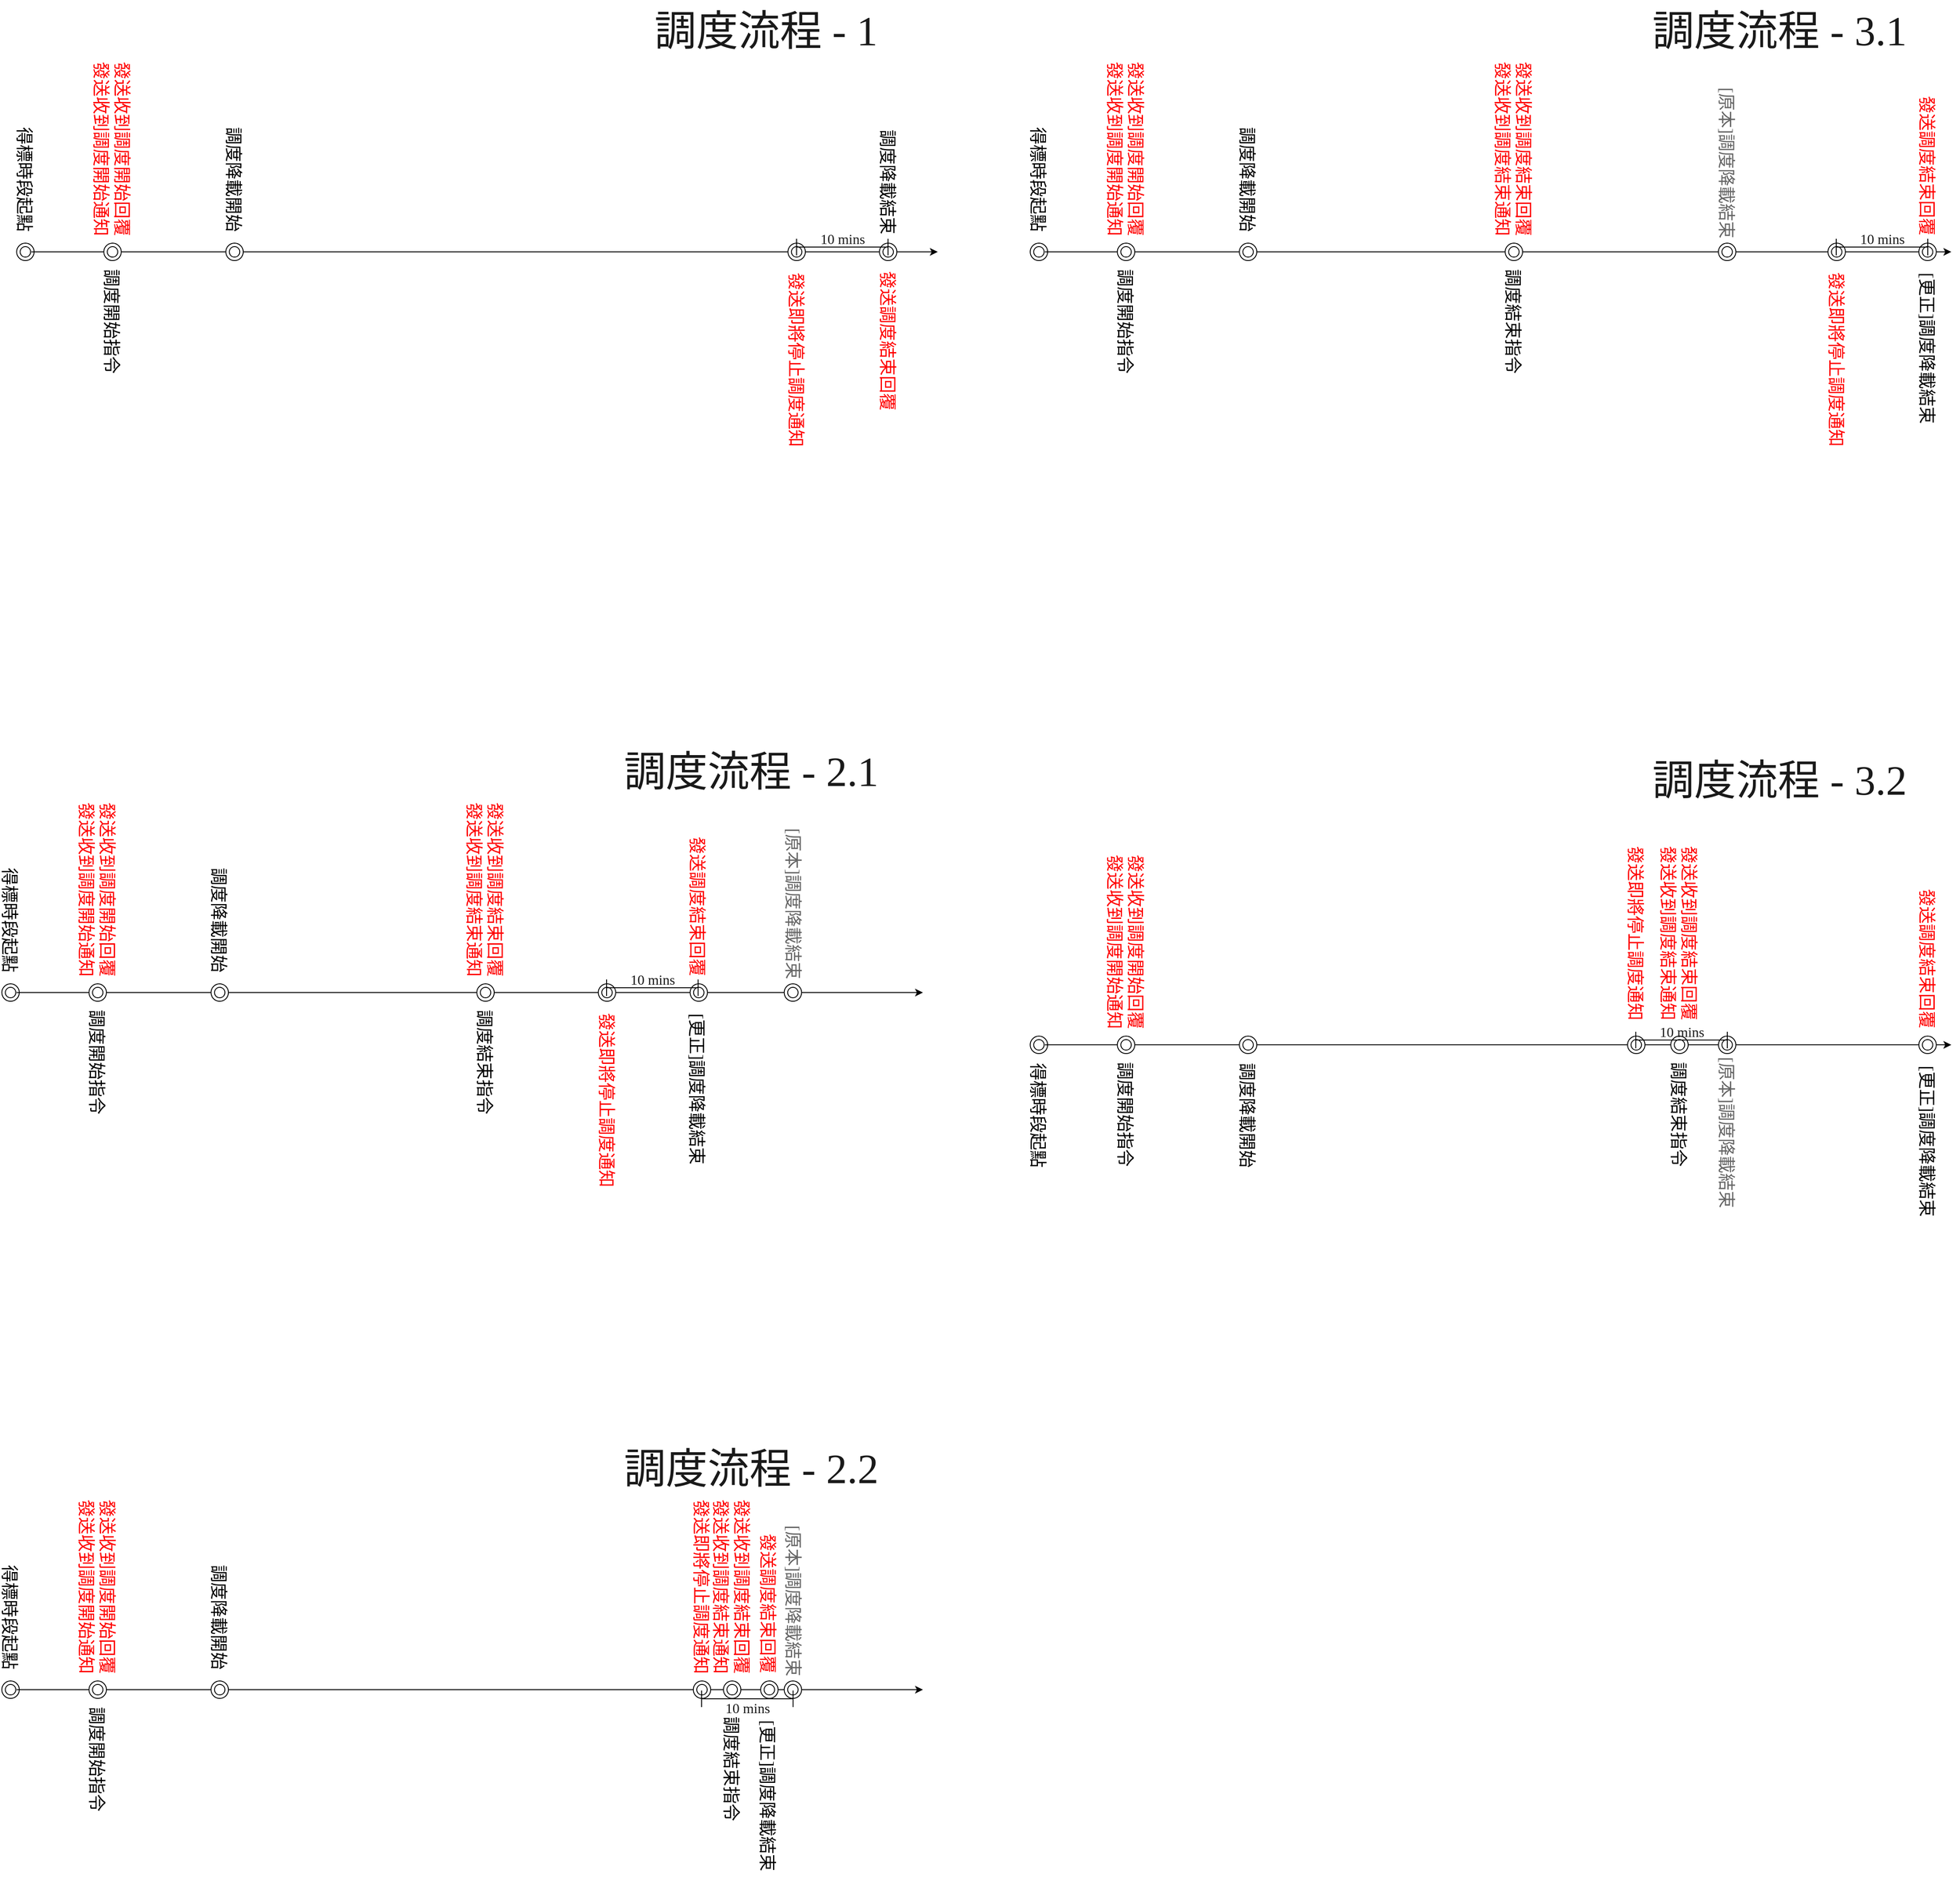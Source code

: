 <mxfile version="14.6.13" type="device"><diagram id="-KvH7I_FwMysHBE0Klae" name="Page-1"><mxGraphModel dx="1551" dy="1151" grid="1" gridSize="10" guides="1" tooltips="1" connect="1" arrows="1" fold="1" page="1" pageScale="1" pageWidth="1169" pageHeight="827" math="0" shadow="0"><root><mxCell id="0"/><mxCell id="1" parent="0"/><mxCell id="nEykmZbXrUPnzyIt3Fk6-1" value="" style="endArrow=classic;html=1;startArrow=none;" parent="1" edge="1"><mxGeometry width="50" height="50" relative="1" as="geometry"><mxPoint x="77" y="329.06" as="sourcePoint"/><mxPoint x="1127" y="329.06" as="targetPoint"/></mxGeometry></mxCell><mxCell id="nEykmZbXrUPnzyIt3Fk6-2" value="" style="ellipse;shape=doubleEllipse;whiteSpace=wrap;html=1;aspect=fixed;" parent="1" vertex="1"><mxGeometry x="70.12" y="319.06" width="20" height="20" as="geometry"/></mxCell><mxCell id="nEykmZbXrUPnzyIt3Fk6-3" value="" style="endArrow=none;html=1;" parent="1" target="nEykmZbXrUPnzyIt3Fk6-2" edge="1"><mxGeometry width="50" height="50" relative="1" as="geometry"><mxPoint x="87" y="329.06" as="sourcePoint"/><mxPoint x="1167" y="329.06" as="targetPoint"/></mxGeometry></mxCell><mxCell id="nEykmZbXrUPnzyIt3Fk6-4" value="得標時段起點" style="text;html=1;strokeColor=none;fillColor=none;align=center;verticalAlign=middle;whiteSpace=wrap;rounded=0;rotation=90;fontFamily=微軟正黑體;fontSize=20;" parent="1" vertex="1"><mxGeometry x="7" y="235.94" width="146.25" height="20" as="geometry"/></mxCell><mxCell id="nEykmZbXrUPnzyIt3Fk6-5" value="" style="ellipse;shape=doubleEllipse;whiteSpace=wrap;html=1;aspect=fixed;" parent="1" vertex="1"><mxGeometry x="170.12" y="319.06" width="20" height="20" as="geometry"/></mxCell><mxCell id="nEykmZbXrUPnzyIt3Fk6-6" value="調度開始指令" style="text;html=1;strokeColor=none;fillColor=none;align=center;verticalAlign=middle;whiteSpace=wrap;rounded=0;rotation=90;fontFamily=微軟正黑體;fontSize=20;" parent="1" vertex="1"><mxGeometry x="107" y="399.06" width="146.25" height="20" as="geometry"/></mxCell><mxCell id="nEykmZbXrUPnzyIt3Fk6-7" value="" style="ellipse;shape=doubleEllipse;whiteSpace=wrap;html=1;aspect=fixed;" parent="1" vertex="1"><mxGeometry x="310.12" y="319.06" width="20" height="20" as="geometry"/></mxCell><mxCell id="nEykmZbXrUPnzyIt3Fk6-8" value="調度降載開始" style="text;html=1;strokeColor=none;fillColor=none;align=center;verticalAlign=middle;whiteSpace=wrap;rounded=0;rotation=90;fontFamily=微軟正黑體;fontSize=20;" parent="1" vertex="1"><mxGeometry x="247" y="235.94" width="146.25" height="20" as="geometry"/></mxCell><mxCell id="nEykmZbXrUPnzyIt3Fk6-9" value="發送收到調度開始回覆&lt;br&gt;發送收到調度開始通知" style="text;html=1;strokeColor=none;fillColor=none;align=center;verticalAlign=middle;whiteSpace=wrap;rounded=0;rotation=90;fontFamily=微軟正黑體;fontSize=20;fontColor=#FF0000;" parent="1" vertex="1"><mxGeometry x="72" y="180" width="216.25" height="61.88" as="geometry"/></mxCell><mxCell id="nEykmZbXrUPnzyIt3Fk6-11" value="" style="ellipse;shape=doubleEllipse;whiteSpace=wrap;html=1;aspect=fixed;" parent="1" vertex="1"><mxGeometry x="1060.12" y="319.06" width="20" height="20" as="geometry"/></mxCell><mxCell id="nEykmZbXrUPnzyIt3Fk6-12" value="調度降載結束" style="text;html=1;strokeColor=none;fillColor=none;align=center;verticalAlign=middle;whiteSpace=wrap;rounded=0;rotation=90;fontFamily=微軟正黑體;fontSize=20;" parent="1" vertex="1"><mxGeometry x="999.5" y="238.44" width="141.25" height="20" as="geometry"/></mxCell><mxCell id="nEykmZbXrUPnzyIt3Fk6-13" value="" style="ellipse;shape=doubleEllipse;whiteSpace=wrap;html=1;aspect=fixed;" parent="1" vertex="1"><mxGeometry x="955.13" y="319.06" width="20" height="20" as="geometry"/></mxCell><mxCell id="nEykmZbXrUPnzyIt3Fk6-16" value="發送即將停止調度通知" style="text;html=1;strokeColor=none;fillColor=none;align=center;verticalAlign=middle;whiteSpace=wrap;rounded=0;rotation=90;fontFamily=微軟正黑體;fontSize=20;fontColor=#FF0000;" parent="1" vertex="1"><mxGeometry x="853.62" y="442.44" width="223" height="20" as="geometry"/></mxCell><mxCell id="nEykmZbXrUPnzyIt3Fk6-18" value="&lt;span style=&quot;color: rgb(255 , 0 , 0)&quot;&gt;發送調度結束回覆&lt;/span&gt;" style="text;html=1;strokeColor=none;fillColor=none;align=center;verticalAlign=middle;whiteSpace=wrap;rounded=0;rotation=90;fontFamily=微軟正黑體;fontSize=20;" parent="1" vertex="1"><mxGeometry x="977.31" y="421.26" width="185.63" height="20" as="geometry"/></mxCell><mxCell id="nEykmZbXrUPnzyIt3Fk6-19" value="調度流程 - 1" style="text;html=1;strokeColor=none;fillColor=none;align=center;verticalAlign=middle;whiteSpace=wrap;rounded=0;fontFamily=微軟正黑體;fontSize=48;fontColor=#1A1A1A;" parent="1" vertex="1"><mxGeometry x="740" y="40" width="380" height="70" as="geometry"/></mxCell><mxCell id="nEykmZbXrUPnzyIt3Fk6-20" value="" style="endArrow=classic;html=1;startArrow=none;" parent="1" edge="1"><mxGeometry width="50" height="50" relative="1" as="geometry"><mxPoint x="1240" y="329.06" as="sourcePoint"/><mxPoint x="2290" y="329.06" as="targetPoint"/></mxGeometry></mxCell><mxCell id="nEykmZbXrUPnzyIt3Fk6-21" value="" style="ellipse;shape=doubleEllipse;whiteSpace=wrap;html=1;aspect=fixed;" parent="1" vertex="1"><mxGeometry x="1233.12" y="319.06" width="20" height="20" as="geometry"/></mxCell><mxCell id="nEykmZbXrUPnzyIt3Fk6-22" value="" style="endArrow=none;html=1;" parent="1" target="nEykmZbXrUPnzyIt3Fk6-21" edge="1"><mxGeometry width="50" height="50" relative="1" as="geometry"><mxPoint x="1250" y="329.06" as="sourcePoint"/><mxPoint x="2330" y="329.06" as="targetPoint"/></mxGeometry></mxCell><mxCell id="nEykmZbXrUPnzyIt3Fk6-23" value="得標時段起點" style="text;html=1;strokeColor=none;fillColor=none;align=center;verticalAlign=middle;whiteSpace=wrap;rounded=0;rotation=90;fontFamily=微軟正黑體;fontSize=20;" parent="1" vertex="1"><mxGeometry x="1170" y="235.94" width="146.25" height="20" as="geometry"/></mxCell><mxCell id="nEykmZbXrUPnzyIt3Fk6-24" value="" style="ellipse;shape=doubleEllipse;whiteSpace=wrap;html=1;aspect=fixed;" parent="1" vertex="1"><mxGeometry x="1333.12" y="319.06" width="20" height="20" as="geometry"/></mxCell><mxCell id="nEykmZbXrUPnzyIt3Fk6-25" value="調度開始指令" style="text;html=1;strokeColor=none;fillColor=none;align=center;verticalAlign=middle;whiteSpace=wrap;rounded=0;rotation=90;fontFamily=微軟正黑體;fontSize=20;" parent="1" vertex="1"><mxGeometry x="1270" y="399.06" width="146.25" height="20" as="geometry"/></mxCell><mxCell id="nEykmZbXrUPnzyIt3Fk6-26" value="" style="ellipse;shape=doubleEllipse;whiteSpace=wrap;html=1;aspect=fixed;" parent="1" vertex="1"><mxGeometry x="1473.12" y="319.06" width="20" height="20" as="geometry"/></mxCell><mxCell id="nEykmZbXrUPnzyIt3Fk6-27" value="調度降載開始" style="text;html=1;strokeColor=none;fillColor=none;align=center;verticalAlign=middle;whiteSpace=wrap;rounded=0;rotation=90;fontFamily=微軟正黑體;fontSize=20;" parent="1" vertex="1"><mxGeometry x="1410" y="235.94" width="146.25" height="20" as="geometry"/></mxCell><mxCell id="nEykmZbXrUPnzyIt3Fk6-28" value="發送收到調度開始回覆&lt;br&gt;發送收到調度開始通知" style="text;html=1;strokeColor=none;fillColor=none;align=center;verticalAlign=middle;whiteSpace=wrap;rounded=0;rotation=90;fontFamily=微軟正黑體;fontSize=20;fontColor=#FF0000;" parent="1" vertex="1"><mxGeometry x="1235" y="180" width="216.25" height="61.88" as="geometry"/></mxCell><mxCell id="nEykmZbXrUPnzyIt3Fk6-29" value="" style="ellipse;shape=doubleEllipse;whiteSpace=wrap;html=1;aspect=fixed;" parent="1" vertex="1"><mxGeometry x="2022.81" y="319.06" width="20" height="20" as="geometry"/></mxCell><mxCell id="nEykmZbXrUPnzyIt3Fk6-30" value="[原本]調度降載結束" style="text;html=1;strokeColor=none;fillColor=none;align=center;verticalAlign=middle;whiteSpace=wrap;rounded=0;rotation=90;fontFamily=微軟正黑體;fontSize=20;fontColor=#666666;" parent="1" vertex="1"><mxGeometry x="1941.1" y="217.34" width="183.44" height="20" as="geometry"/></mxCell><mxCell id="nEykmZbXrUPnzyIt3Fk6-31" value="" style="ellipse;shape=doubleEllipse;whiteSpace=wrap;html=1;aspect=fixed;" parent="1" vertex="1"><mxGeometry x="2148.51" y="319.06" width="20" height="20" as="geometry"/></mxCell><mxCell id="nEykmZbXrUPnzyIt3Fk6-32" value="發送即將停止調度通知" style="text;html=1;strokeColor=none;fillColor=none;align=center;verticalAlign=middle;whiteSpace=wrap;rounded=0;rotation=90;fontFamily=微軟正黑體;fontSize=20;fontColor=#FF0000;" parent="1" vertex="1"><mxGeometry x="2047" y="442.44" width="223" height="20" as="geometry"/></mxCell><mxCell id="nEykmZbXrUPnzyIt3Fk6-34" value="調度流程 - 3.1" style="text;html=1;strokeColor=none;fillColor=none;align=center;verticalAlign=middle;whiteSpace=wrap;rounded=0;fontFamily=微軟正黑體;fontSize=48;fontColor=#1A1A1A;" parent="1" vertex="1"><mxGeometry x="1903" y="40" width="380" height="70" as="geometry"/></mxCell><mxCell id="nEykmZbXrUPnzyIt3Fk6-36" value="" style="shape=crossbar;whiteSpace=wrap;html=1;rounded=1;fontFamily=微軟正黑體;fontSize=48;fontColor=#1A1A1A;" parent="1" vertex="1"><mxGeometry x="965" y="314" width="105" height="19.06" as="geometry"/></mxCell><mxCell id="nEykmZbXrUPnzyIt3Fk6-38" value="10 mins" style="text;html=1;strokeColor=none;fillColor=none;align=center;verticalAlign=middle;whiteSpace=wrap;rounded=0;fontFamily=微軟正黑體;fontSize=16;fontColor=#1A1A1A;" parent="1" vertex="1"><mxGeometry x="982.5" y="304" width="70" height="20" as="geometry"/></mxCell><mxCell id="nEykmZbXrUPnzyIt3Fk6-40" value="10 mins" style="text;html=1;strokeColor=none;fillColor=none;align=center;verticalAlign=middle;whiteSpace=wrap;rounded=0;fontFamily=微軟正黑體;fontSize=16;fontColor=#1A1A1A;" parent="1" vertex="1"><mxGeometry x="2175.5" y="304" width="70" height="20" as="geometry"/></mxCell><mxCell id="nEykmZbXrUPnzyIt3Fk6-41" value="" style="ellipse;shape=doubleEllipse;whiteSpace=wrap;html=1;aspect=fixed;" parent="1" vertex="1"><mxGeometry x="1778.12" y="319.06" width="20" height="20" as="geometry"/></mxCell><mxCell id="nEykmZbXrUPnzyIt3Fk6-42" value="調度結束指令" style="text;html=1;strokeColor=none;fillColor=none;align=center;verticalAlign=middle;whiteSpace=wrap;rounded=0;rotation=90;fontFamily=微軟正黑體;fontSize=20;" parent="1" vertex="1"><mxGeometry x="1715" y="399.06" width="146.25" height="20" as="geometry"/></mxCell><mxCell id="nEykmZbXrUPnzyIt3Fk6-43" value="發送收到調度結束回覆&lt;br&gt;發送收到調度結束通知" style="text;html=1;strokeColor=none;fillColor=none;align=center;verticalAlign=middle;whiteSpace=wrap;rounded=0;rotation=90;fontFamily=微軟正黑體;fontSize=20;fontColor=#FF0000;" parent="1" vertex="1"><mxGeometry x="1680" y="180" width="216.25" height="61.88" as="geometry"/></mxCell><mxCell id="nEykmZbXrUPnzyIt3Fk6-45" value="[更正]調度降載結束" style="text;html=1;strokeColor=none;fillColor=none;align=center;verticalAlign=middle;whiteSpace=wrap;rounded=0;rotation=90;fontFamily=微軟正黑體;fontSize=20;" parent="1" vertex="1"><mxGeometry x="2171.1" y="430" width="183.44" height="20" as="geometry"/></mxCell><mxCell id="nEykmZbXrUPnzyIt3Fk6-46" value="&lt;span style=&quot;color: rgb(255 , 0 , 0)&quot;&gt;發送調度結束回覆&lt;/span&gt;" style="text;html=1;strokeColor=none;fillColor=none;align=center;verticalAlign=middle;whiteSpace=wrap;rounded=0;rotation=90;fontFamily=微軟正黑體;fontSize=20;" parent="1" vertex="1"><mxGeometry x="2170" y="220" width="185.63" height="20" as="geometry"/></mxCell><mxCell id="nEykmZbXrUPnzyIt3Fk6-47" value="" style="ellipse;shape=doubleEllipse;whiteSpace=wrap;html=1;aspect=fixed;" parent="1" vertex="1"><mxGeometry x="2252.81" y="319.06" width="20" height="20" as="geometry"/></mxCell><mxCell id="nEykmZbXrUPnzyIt3Fk6-39" value="" style="shape=crossbar;whiteSpace=wrap;html=1;rounded=1;fontFamily=微軟正黑體;fontSize=48;fontColor=#1A1A1A;" parent="1" vertex="1"><mxGeometry x="2158" y="314" width="105" height="19.06" as="geometry"/></mxCell><mxCell id="nEykmZbXrUPnzyIt3Fk6-48" value="" style="endArrow=classic;html=1;startArrow=none;" parent="1" edge="1"><mxGeometry width="50" height="50" relative="1" as="geometry"><mxPoint x="60" y="1179.06" as="sourcePoint"/><mxPoint x="1110" y="1179.06" as="targetPoint"/></mxGeometry></mxCell><mxCell id="nEykmZbXrUPnzyIt3Fk6-49" value="" style="ellipse;shape=doubleEllipse;whiteSpace=wrap;html=1;aspect=fixed;" parent="1" vertex="1"><mxGeometry x="53.12" y="1169.06" width="20" height="20" as="geometry"/></mxCell><mxCell id="nEykmZbXrUPnzyIt3Fk6-50" value="" style="endArrow=none;html=1;" parent="1" target="nEykmZbXrUPnzyIt3Fk6-49" edge="1"><mxGeometry width="50" height="50" relative="1" as="geometry"><mxPoint x="70" y="1179.06" as="sourcePoint"/><mxPoint x="1150" y="1179.06" as="targetPoint"/></mxGeometry></mxCell><mxCell id="nEykmZbXrUPnzyIt3Fk6-51" value="得標時段起點" style="text;html=1;strokeColor=none;fillColor=none;align=center;verticalAlign=middle;whiteSpace=wrap;rounded=0;rotation=90;fontFamily=微軟正黑體;fontSize=20;" parent="1" vertex="1"><mxGeometry x="-10" y="1085.94" width="146.25" height="20" as="geometry"/></mxCell><mxCell id="nEykmZbXrUPnzyIt3Fk6-52" value="" style="ellipse;shape=doubleEllipse;whiteSpace=wrap;html=1;aspect=fixed;" parent="1" vertex="1"><mxGeometry x="153.12" y="1169.06" width="20" height="20" as="geometry"/></mxCell><mxCell id="nEykmZbXrUPnzyIt3Fk6-53" value="調度開始指令" style="text;html=1;strokeColor=none;fillColor=none;align=center;verticalAlign=middle;whiteSpace=wrap;rounded=0;rotation=90;fontFamily=微軟正黑體;fontSize=20;" parent="1" vertex="1"><mxGeometry x="90" y="1249.06" width="146.25" height="20" as="geometry"/></mxCell><mxCell id="nEykmZbXrUPnzyIt3Fk6-54" value="" style="ellipse;shape=doubleEllipse;whiteSpace=wrap;html=1;aspect=fixed;" parent="1" vertex="1"><mxGeometry x="293.12" y="1169.06" width="20" height="20" as="geometry"/></mxCell><mxCell id="nEykmZbXrUPnzyIt3Fk6-55" value="調度降載開始" style="text;html=1;strokeColor=none;fillColor=none;align=center;verticalAlign=middle;whiteSpace=wrap;rounded=0;rotation=90;fontFamily=微軟正黑體;fontSize=20;" parent="1" vertex="1"><mxGeometry x="230" y="1085.94" width="146.25" height="20" as="geometry"/></mxCell><mxCell id="nEykmZbXrUPnzyIt3Fk6-56" value="發送收到調度開始回覆&lt;br&gt;發送收到調度開始通知" style="text;html=1;strokeColor=none;fillColor=none;align=center;verticalAlign=middle;whiteSpace=wrap;rounded=0;rotation=90;fontFamily=微軟正黑體;fontSize=20;fontColor=#FF0000;" parent="1" vertex="1"><mxGeometry x="55" y="1030" width="216.25" height="61.88" as="geometry"/></mxCell><mxCell id="nEykmZbXrUPnzyIt3Fk6-57" value="" style="ellipse;shape=doubleEllipse;whiteSpace=wrap;html=1;aspect=fixed;" parent="1" vertex="1"><mxGeometry x="842.81" y="1169.06" width="20" height="20" as="geometry"/></mxCell><mxCell id="nEykmZbXrUPnzyIt3Fk6-58" value="[原本]調度降載結束" style="text;html=1;strokeColor=none;fillColor=none;align=center;verticalAlign=middle;whiteSpace=wrap;rounded=0;rotation=90;fontFamily=微軟正黑體;fontSize=20;fontColor=#666666;" parent="1" vertex="1"><mxGeometry x="870.0" y="1067.34" width="183.44" height="20" as="geometry"/></mxCell><mxCell id="nEykmZbXrUPnzyIt3Fk6-59" value="" style="ellipse;shape=doubleEllipse;whiteSpace=wrap;html=1;aspect=fixed;" parent="1" vertex="1"><mxGeometry x="737.51" y="1169.06" width="20" height="20" as="geometry"/></mxCell><mxCell id="nEykmZbXrUPnzyIt3Fk6-60" value="發送即將停止調度通知" style="text;html=1;strokeColor=none;fillColor=none;align=center;verticalAlign=middle;whiteSpace=wrap;rounded=0;rotation=90;fontFamily=微軟正黑體;fontSize=20;fontColor=#FF0000;" parent="1" vertex="1"><mxGeometry x="636" y="1292.44" width="223" height="20" as="geometry"/></mxCell><mxCell id="nEykmZbXrUPnzyIt3Fk6-61" value="調度流程 - 2.1" style="text;html=1;strokeColor=none;fillColor=none;align=center;verticalAlign=middle;whiteSpace=wrap;rounded=0;fontFamily=微軟正黑體;fontSize=48;fontColor=#1A1A1A;" parent="1" vertex="1"><mxGeometry x="723" y="890" width="380" height="70" as="geometry"/></mxCell><mxCell id="nEykmZbXrUPnzyIt3Fk6-62" value="10 mins" style="text;html=1;strokeColor=none;fillColor=none;align=center;verticalAlign=middle;whiteSpace=wrap;rounded=0;fontFamily=微軟正黑體;fontSize=16;fontColor=#1A1A1A;" parent="1" vertex="1"><mxGeometry x="764.5" y="1154" width="70" height="20" as="geometry"/></mxCell><mxCell id="nEykmZbXrUPnzyIt3Fk6-63" value="" style="ellipse;shape=doubleEllipse;whiteSpace=wrap;html=1;aspect=fixed;" parent="1" vertex="1"><mxGeometry x="598.12" y="1169.06" width="20" height="20" as="geometry"/></mxCell><mxCell id="nEykmZbXrUPnzyIt3Fk6-64" value="調度結束指令" style="text;html=1;strokeColor=none;fillColor=none;align=center;verticalAlign=middle;whiteSpace=wrap;rounded=0;rotation=90;fontFamily=微軟正黑體;fontSize=20;" parent="1" vertex="1"><mxGeometry x="535" y="1249.06" width="146.25" height="20" as="geometry"/></mxCell><mxCell id="nEykmZbXrUPnzyIt3Fk6-65" value="發送收到調度結束回覆&lt;br&gt;發送收到調度結束通知" style="text;html=1;strokeColor=none;fillColor=none;align=center;verticalAlign=middle;whiteSpace=wrap;rounded=0;rotation=90;fontFamily=微軟正黑體;fontSize=20;fontColor=#FF0000;" parent="1" vertex="1"><mxGeometry x="500" y="1030" width="216.25" height="61.88" as="geometry"/></mxCell><mxCell id="nEykmZbXrUPnzyIt3Fk6-66" value="[更正]調度降載結束" style="text;html=1;strokeColor=none;fillColor=none;align=center;verticalAlign=middle;whiteSpace=wrap;rounded=0;rotation=90;fontFamily=微軟正黑體;fontSize=20;" parent="1" vertex="1"><mxGeometry x="760.0" y="1280" width="183.44" height="20" as="geometry"/></mxCell><mxCell id="nEykmZbXrUPnzyIt3Fk6-67" value="&lt;span style=&quot;color: rgb(255 , 0 , 0)&quot;&gt;發送調度結束回覆&lt;/span&gt;" style="text;html=1;strokeColor=none;fillColor=none;align=center;verticalAlign=middle;whiteSpace=wrap;rounded=0;rotation=90;fontFamily=微軟正黑體;fontSize=20;" parent="1" vertex="1"><mxGeometry x="759" y="1070" width="185.63" height="20" as="geometry"/></mxCell><mxCell id="nEykmZbXrUPnzyIt3Fk6-68" value="" style="ellipse;shape=doubleEllipse;whiteSpace=wrap;html=1;aspect=fixed;" parent="1" vertex="1"><mxGeometry x="950.81" y="1169.06" width="20" height="20" as="geometry"/></mxCell><mxCell id="nEykmZbXrUPnzyIt3Fk6-69" value="" style="shape=crossbar;whiteSpace=wrap;html=1;rounded=1;fontFamily=微軟正黑體;fontSize=48;fontColor=#1A1A1A;" parent="1" vertex="1"><mxGeometry x="747" y="1164" width="105" height="19.06" as="geometry"/></mxCell><mxCell id="nEykmZbXrUPnzyIt3Fk6-70" value="" style="endArrow=classic;html=1;startArrow=none;" parent="1" edge="1"><mxGeometry width="50" height="50" relative="1" as="geometry"><mxPoint x="1240" y="1239.06" as="sourcePoint"/><mxPoint x="2290" y="1239.06" as="targetPoint"/></mxGeometry></mxCell><mxCell id="nEykmZbXrUPnzyIt3Fk6-71" value="" style="ellipse;shape=doubleEllipse;whiteSpace=wrap;html=1;aspect=fixed;" parent="1" vertex="1"><mxGeometry x="1233.12" y="1229.06" width="20" height="20" as="geometry"/></mxCell><mxCell id="nEykmZbXrUPnzyIt3Fk6-72" value="" style="endArrow=none;html=1;" parent="1" target="nEykmZbXrUPnzyIt3Fk6-71" edge="1"><mxGeometry width="50" height="50" relative="1" as="geometry"><mxPoint x="1250" y="1239.06" as="sourcePoint"/><mxPoint x="2330" y="1239.06" as="targetPoint"/></mxGeometry></mxCell><mxCell id="nEykmZbXrUPnzyIt3Fk6-73" value="得標時段起點" style="text;html=1;strokeColor=none;fillColor=none;align=center;verticalAlign=middle;whiteSpace=wrap;rounded=0;rotation=90;fontFamily=微軟正黑體;fontSize=20;" parent="1" vertex="1"><mxGeometry x="1170" y="1310" width="146.25" height="20" as="geometry"/></mxCell><mxCell id="nEykmZbXrUPnzyIt3Fk6-74" value="" style="ellipse;shape=doubleEllipse;whiteSpace=wrap;html=1;aspect=fixed;" parent="1" vertex="1"><mxGeometry x="1333.12" y="1229.06" width="20" height="20" as="geometry"/></mxCell><mxCell id="nEykmZbXrUPnzyIt3Fk6-75" value="調度開始指令" style="text;html=1;strokeColor=none;fillColor=none;align=center;verticalAlign=middle;whiteSpace=wrap;rounded=0;rotation=90;fontFamily=微軟正黑體;fontSize=20;" parent="1" vertex="1"><mxGeometry x="1270" y="1309.06" width="146.25" height="20" as="geometry"/></mxCell><mxCell id="nEykmZbXrUPnzyIt3Fk6-76" value="" style="ellipse;shape=doubleEllipse;whiteSpace=wrap;html=1;aspect=fixed;" parent="1" vertex="1"><mxGeometry x="1473.12" y="1229.06" width="20" height="20" as="geometry"/></mxCell><mxCell id="nEykmZbXrUPnzyIt3Fk6-77" value="調度降載開始" style="text;html=1;strokeColor=none;fillColor=none;align=center;verticalAlign=middle;whiteSpace=wrap;rounded=0;rotation=90;fontFamily=微軟正黑體;fontSize=20;" parent="1" vertex="1"><mxGeometry x="1410" y="1310" width="146.25" height="20" as="geometry"/></mxCell><mxCell id="nEykmZbXrUPnzyIt3Fk6-78" value="發送收到調度開始回覆&lt;br&gt;發送收到調度開始通知" style="text;html=1;strokeColor=none;fillColor=none;align=center;verticalAlign=middle;whiteSpace=wrap;rounded=0;rotation=90;fontFamily=微軟正黑體;fontSize=20;fontColor=#FF0000;" parent="1" vertex="1"><mxGeometry x="1235" y="1090" width="216.25" height="61.88" as="geometry"/></mxCell><mxCell id="nEykmZbXrUPnzyIt3Fk6-79" value="" style="ellipse;shape=doubleEllipse;whiteSpace=wrap;html=1;aspect=fixed;" parent="1" vertex="1"><mxGeometry x="2022.81" y="1229.06" width="20" height="20" as="geometry"/></mxCell><mxCell id="nEykmZbXrUPnzyIt3Fk6-80" value="[原本]調度降載結束" style="text;html=1;strokeColor=none;fillColor=none;align=center;verticalAlign=middle;whiteSpace=wrap;rounded=0;rotation=90;fontFamily=微軟正黑體;fontSize=20;fontColor=#666666;" parent="1" vertex="1"><mxGeometry x="1941.1" y="1330" width="183.44" height="20" as="geometry"/></mxCell><mxCell id="nEykmZbXrUPnzyIt3Fk6-83" value="調度流程 - 3.2" style="text;html=1;strokeColor=none;fillColor=none;align=center;verticalAlign=middle;whiteSpace=wrap;rounded=0;fontFamily=微軟正黑體;fontSize=48;fontColor=#1A1A1A;" parent="1" vertex="1"><mxGeometry x="1903" y="900" width="380" height="70" as="geometry"/></mxCell><mxCell id="nEykmZbXrUPnzyIt3Fk6-85" value="" style="ellipse;shape=doubleEllipse;whiteSpace=wrap;html=1;aspect=fixed;" parent="1" vertex="1"><mxGeometry x="1968.12" y="1229.06" width="20" height="20" as="geometry"/></mxCell><mxCell id="nEykmZbXrUPnzyIt3Fk6-86" value="調度結束指令" style="text;html=1;strokeColor=none;fillColor=none;align=center;verticalAlign=middle;whiteSpace=wrap;rounded=0;rotation=90;fontFamily=微軟正黑體;fontSize=20;" parent="1" vertex="1"><mxGeometry x="1905" y="1309.06" width="146.25" height="20" as="geometry"/></mxCell><mxCell id="nEykmZbXrUPnzyIt3Fk6-88" value="[更正]調度降載結束" style="text;html=1;strokeColor=none;fillColor=none;align=center;verticalAlign=middle;whiteSpace=wrap;rounded=0;rotation=90;fontFamily=微軟正黑體;fontSize=20;" parent="1" vertex="1"><mxGeometry x="2171.1" y="1340" width="183.44" height="20" as="geometry"/></mxCell><mxCell id="nEykmZbXrUPnzyIt3Fk6-89" value="&lt;span style=&quot;color: rgb(255 , 0 , 0)&quot;&gt;發送調度結束回覆&lt;/span&gt;" style="text;html=1;strokeColor=none;fillColor=none;align=center;verticalAlign=middle;whiteSpace=wrap;rounded=0;rotation=90;fontFamily=微軟正黑體;fontSize=20;" parent="1" vertex="1"><mxGeometry x="2170" y="1130" width="185.63" height="20" as="geometry"/></mxCell><mxCell id="nEykmZbXrUPnzyIt3Fk6-90" value="" style="ellipse;shape=doubleEllipse;whiteSpace=wrap;html=1;aspect=fixed;" parent="1" vertex="1"><mxGeometry x="2252.81" y="1229.06" width="20" height="20" as="geometry"/></mxCell><mxCell id="nEykmZbXrUPnzyIt3Fk6-99" value="10 mins" style="text;html=1;strokeColor=none;fillColor=none;align=center;verticalAlign=middle;whiteSpace=wrap;rounded=0;fontFamily=微軟正黑體;fontSize=16;fontColor=#1A1A1A;" parent="1" vertex="1"><mxGeometry x="1945.5" y="1214" width="70" height="20" as="geometry"/></mxCell><mxCell id="nEykmZbXrUPnzyIt3Fk6-100" value="" style="ellipse;shape=doubleEllipse;whiteSpace=wrap;html=1;aspect=fixed;" parent="1" vertex="1"><mxGeometry x="1918.51" y="1229.06" width="20" height="20" as="geometry"/></mxCell><mxCell id="nEykmZbXrUPnzyIt3Fk6-101" value="發送即將停止調度通知" style="text;html=1;strokeColor=none;fillColor=none;align=center;verticalAlign=middle;whiteSpace=wrap;rounded=0;rotation=90;fontFamily=微軟正黑體;fontSize=20;fontColor=#FF0000;" parent="1" vertex="1"><mxGeometry x="1816" y="1101" width="225" height="20" as="geometry"/></mxCell><mxCell id="nEykmZbXrUPnzyIt3Fk6-98" value="" style="shape=crossbar;whiteSpace=wrap;html=1;rounded=1;fontFamily=微軟正黑體;fontSize=48;fontColor=#1A1A1A;" parent="1" vertex="1"><mxGeometry x="1928" y="1224" width="105" height="19.06" as="geometry"/></mxCell><mxCell id="nEykmZbXrUPnzyIt3Fk6-104" value="發送收到調度結束回覆&lt;br&gt;發送收到調度結束通知" style="text;html=1;strokeColor=none;fillColor=none;align=center;verticalAlign=middle;whiteSpace=wrap;rounded=0;rotation=90;fontFamily=微軟正黑體;fontSize=20;fontColor=#FF0000;" parent="1" vertex="1"><mxGeometry x="1870" y="1080" width="216.25" height="61.88" as="geometry"/></mxCell><mxCell id="nEykmZbXrUPnzyIt3Fk6-105" value="" style="endArrow=classic;html=1;startArrow=none;" parent="1" edge="1"><mxGeometry width="50" height="50" relative="1" as="geometry"><mxPoint x="60" y="1979.06" as="sourcePoint"/><mxPoint x="1110" y="1979.06" as="targetPoint"/></mxGeometry></mxCell><mxCell id="nEykmZbXrUPnzyIt3Fk6-106" value="" style="ellipse;shape=doubleEllipse;whiteSpace=wrap;html=1;aspect=fixed;" parent="1" vertex="1"><mxGeometry x="53.12" y="1969.06" width="20" height="20" as="geometry"/></mxCell><mxCell id="nEykmZbXrUPnzyIt3Fk6-107" value="" style="endArrow=none;html=1;" parent="1" target="nEykmZbXrUPnzyIt3Fk6-106" edge="1"><mxGeometry width="50" height="50" relative="1" as="geometry"><mxPoint x="70" y="1979.06" as="sourcePoint"/><mxPoint x="1150" y="1979.06" as="targetPoint"/></mxGeometry></mxCell><mxCell id="nEykmZbXrUPnzyIt3Fk6-108" value="得標時段起點" style="text;html=1;strokeColor=none;fillColor=none;align=center;verticalAlign=middle;whiteSpace=wrap;rounded=0;rotation=90;fontFamily=微軟正黑體;fontSize=20;" parent="1" vertex="1"><mxGeometry x="-10" y="1885.94" width="146.25" height="20" as="geometry"/></mxCell><mxCell id="nEykmZbXrUPnzyIt3Fk6-109" value="" style="ellipse;shape=doubleEllipse;whiteSpace=wrap;html=1;aspect=fixed;" parent="1" vertex="1"><mxGeometry x="153.12" y="1969.06" width="20" height="20" as="geometry"/></mxCell><mxCell id="nEykmZbXrUPnzyIt3Fk6-110" value="調度開始指令" style="text;html=1;strokeColor=none;fillColor=none;align=center;verticalAlign=middle;whiteSpace=wrap;rounded=0;rotation=90;fontFamily=微軟正黑體;fontSize=20;" parent="1" vertex="1"><mxGeometry x="90" y="2049.06" width="146.25" height="20" as="geometry"/></mxCell><mxCell id="nEykmZbXrUPnzyIt3Fk6-111" value="" style="ellipse;shape=doubleEllipse;whiteSpace=wrap;html=1;aspect=fixed;" parent="1" vertex="1"><mxGeometry x="293.12" y="1969.06" width="20" height="20" as="geometry"/></mxCell><mxCell id="nEykmZbXrUPnzyIt3Fk6-112" value="調度降載開始" style="text;html=1;strokeColor=none;fillColor=none;align=center;verticalAlign=middle;whiteSpace=wrap;rounded=0;rotation=90;fontFamily=微軟正黑體;fontSize=20;" parent="1" vertex="1"><mxGeometry x="230" y="1885.94" width="146.25" height="20" as="geometry"/></mxCell><mxCell id="nEykmZbXrUPnzyIt3Fk6-113" value="發送收到調度開始回覆&lt;br&gt;發送收到調度開始通知" style="text;html=1;strokeColor=none;fillColor=none;align=center;verticalAlign=middle;whiteSpace=wrap;rounded=0;rotation=90;fontFamily=微軟正黑體;fontSize=20;fontColor=#FF0000;" parent="1" vertex="1"><mxGeometry x="55" y="1830" width="216.25" height="61.88" as="geometry"/></mxCell><mxCell id="nEykmZbXrUPnzyIt3Fk6-114" value="" style="ellipse;shape=doubleEllipse;whiteSpace=wrap;html=1;aspect=fixed;" parent="1" vertex="1"><mxGeometry x="923.81" y="1969.06" width="20" height="20" as="geometry"/></mxCell><mxCell id="nEykmZbXrUPnzyIt3Fk6-115" value="[原本]調度降載結束" style="text;html=1;strokeColor=none;fillColor=none;align=center;verticalAlign=middle;whiteSpace=wrap;rounded=0;rotation=90;fontFamily=微軟正黑體;fontSize=20;fontColor=#666666;" parent="1" vertex="1"><mxGeometry x="870.0" y="1867.34" width="183.44" height="20" as="geometry"/></mxCell><mxCell id="nEykmZbXrUPnzyIt3Fk6-116" value="" style="ellipse;shape=doubleEllipse;whiteSpace=wrap;html=1;aspect=fixed;" parent="1" vertex="1"><mxGeometry x="846.51" y="1969.06" width="20" height="20" as="geometry"/></mxCell><mxCell id="nEykmZbXrUPnzyIt3Fk6-117" value="發送即將停止調度通知" style="text;html=1;strokeColor=none;fillColor=none;align=center;verticalAlign=middle;whiteSpace=wrap;rounded=0;rotation=90;fontFamily=微軟正黑體;fontSize=20;fontColor=#FF0000;" parent="1" vertex="1"><mxGeometry x="745" y="1851" width="223" height="20" as="geometry"/></mxCell><mxCell id="nEykmZbXrUPnzyIt3Fk6-118" value="調度流程 - 2.2" style="text;html=1;strokeColor=none;fillColor=none;align=center;verticalAlign=middle;whiteSpace=wrap;rounded=0;fontFamily=微軟正黑體;fontSize=48;fontColor=#1A1A1A;" parent="1" vertex="1"><mxGeometry x="723" y="1690" width="380" height="70" as="geometry"/></mxCell><mxCell id="nEykmZbXrUPnzyIt3Fk6-119" value="10 mins" style="text;html=1;strokeColor=none;fillColor=none;align=center;verticalAlign=middle;whiteSpace=wrap;rounded=0;fontFamily=微軟正黑體;fontSize=16;fontColor=#1A1A1A;" parent="1" vertex="1"><mxGeometry x="873.5" y="1990" width="70" height="20" as="geometry"/></mxCell><mxCell id="nEykmZbXrUPnzyIt3Fk6-120" value="" style="ellipse;shape=doubleEllipse;whiteSpace=wrap;html=1;aspect=fixed;" parent="1" vertex="1"><mxGeometry x="881.12" y="1969.06" width="20" height="20" as="geometry"/></mxCell><mxCell id="nEykmZbXrUPnzyIt3Fk6-121" value="調度結束指令" style="text;html=1;strokeColor=none;fillColor=none;align=center;verticalAlign=middle;whiteSpace=wrap;rounded=0;rotation=90;fontFamily=微軟正黑體;fontSize=20;" parent="1" vertex="1"><mxGeometry x="818" y="2060" width="146.25" height="20" as="geometry"/></mxCell><mxCell id="nEykmZbXrUPnzyIt3Fk6-122" value="發送收到調度結束回覆&lt;br&gt;發送收到調度結束通知" style="text;html=1;strokeColor=none;fillColor=none;align=center;verticalAlign=middle;whiteSpace=wrap;rounded=0;rotation=90;fontFamily=微軟正黑體;fontSize=20;fontColor=#FF0000;" parent="1" vertex="1"><mxGeometry x="783" y="1830" width="216.25" height="61.88" as="geometry"/></mxCell><mxCell id="nEykmZbXrUPnzyIt3Fk6-123" value="[更正]調度降載結束" style="text;html=1;strokeColor=none;fillColor=none;align=center;verticalAlign=middle;whiteSpace=wrap;rounded=0;rotation=90;fontFamily=微軟正黑體;fontSize=20;" parent="1" vertex="1"><mxGeometry x="841.0" y="2090.94" width="183.44" height="20" as="geometry"/></mxCell><mxCell id="nEykmZbXrUPnzyIt3Fk6-124" value="&lt;span style=&quot;color: rgb(255 , 0 , 0)&quot;&gt;發送調度結束回覆&lt;/span&gt;" style="text;html=1;strokeColor=none;fillColor=none;align=center;verticalAlign=middle;whiteSpace=wrap;rounded=0;rotation=90;fontFamily=微軟正黑體;fontSize=20;" parent="1" vertex="1"><mxGeometry x="840" y="1870" width="185.63" height="20" as="geometry"/></mxCell><mxCell id="nEykmZbXrUPnzyIt3Fk6-125" value="" style="ellipse;shape=doubleEllipse;whiteSpace=wrap;html=1;aspect=fixed;" parent="1" vertex="1"><mxGeometry x="950.81" y="1969.06" width="20" height="20" as="geometry"/></mxCell><mxCell id="nEykmZbXrUPnzyIt3Fk6-126" value="" style="shape=crossbar;whiteSpace=wrap;html=1;rounded=1;fontFamily=微軟正黑體;fontSize=48;fontColor=#1A1A1A;" parent="1" vertex="1"><mxGeometry x="856" y="1980" width="105" height="19.06" as="geometry"/></mxCell></root></mxGraphModel></diagram></mxfile>